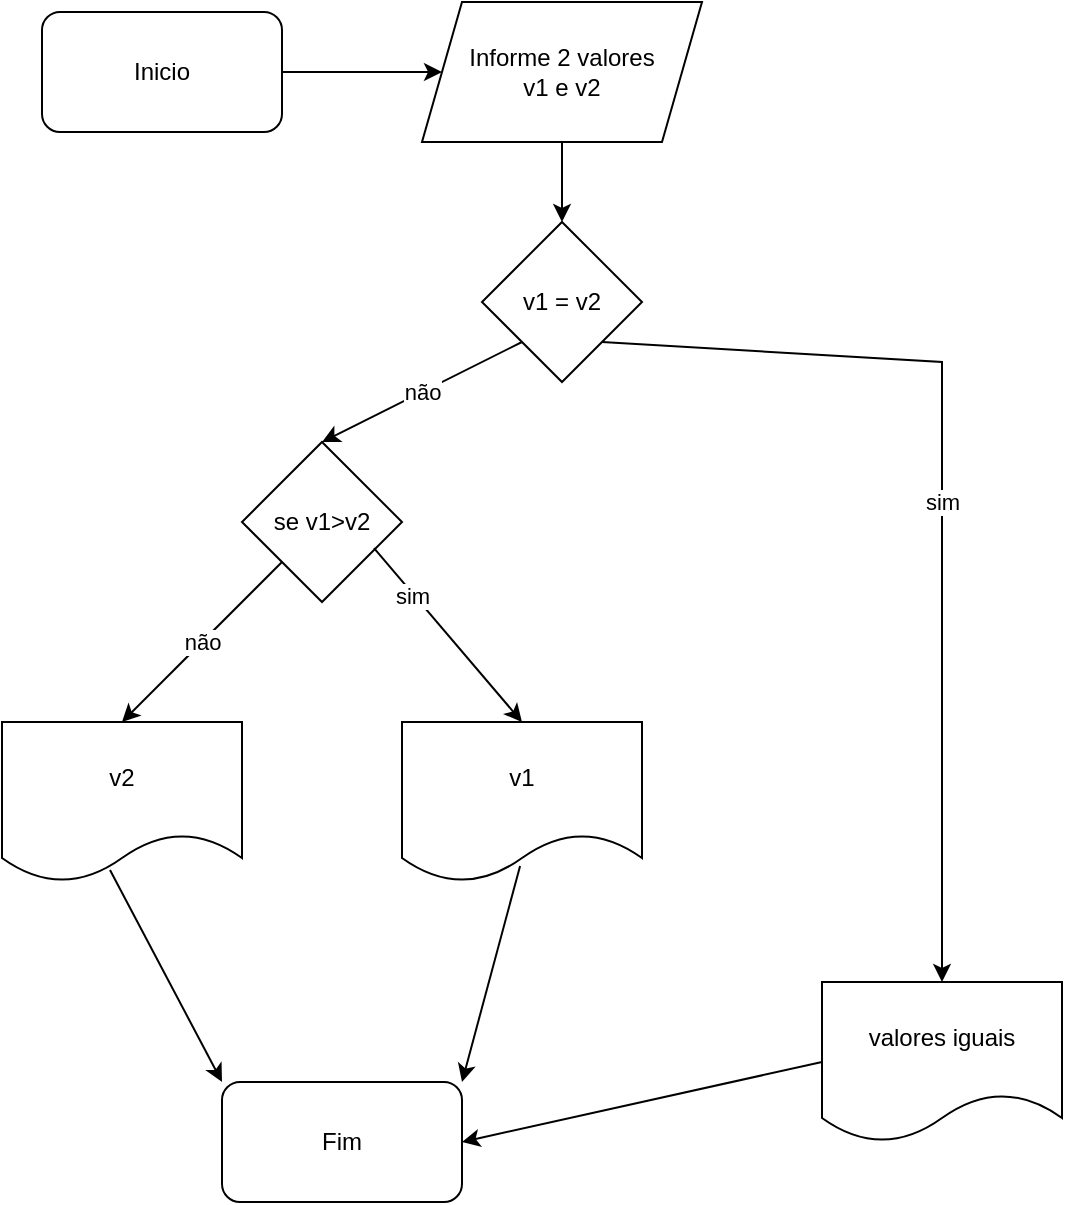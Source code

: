 <mxfile version="17.1.3" type="github">
  <diagram id="C5RBs43oDa-KdzZeNtuy" name="Page-1">
    <mxGraphModel dx="1019" dy="555" grid="1" gridSize="10" guides="1" tooltips="1" connect="1" arrows="1" fold="1" page="1" pageScale="1" pageWidth="827" pageHeight="1169" math="0" shadow="0">
      <root>
        <mxCell id="WIyWlLk6GJQsqaUBKTNV-0" />
        <mxCell id="WIyWlLk6GJQsqaUBKTNV-1" parent="WIyWlLk6GJQsqaUBKTNV-0" />
        <mxCell id="PB8M63lP7ws4mfRHYEvo-0" value="Inicio&lt;br&gt;" style="rounded=1;whiteSpace=wrap;html=1;" parent="WIyWlLk6GJQsqaUBKTNV-1" vertex="1">
          <mxGeometry x="30" y="25" width="120" height="60" as="geometry" />
        </mxCell>
        <mxCell id="PB8M63lP7ws4mfRHYEvo-1" value="Informe 2 valores&lt;br&gt;v1 e v2" style="shape=parallelogram;perimeter=parallelogramPerimeter;whiteSpace=wrap;html=1;fixedSize=1;" parent="WIyWlLk6GJQsqaUBKTNV-1" vertex="1">
          <mxGeometry x="220" y="20" width="140" height="70" as="geometry" />
        </mxCell>
        <mxCell id="PB8M63lP7ws4mfRHYEvo-3" value="" style="endArrow=classic;html=1;rounded=0;exitX=1;exitY=0.5;exitDx=0;exitDy=0;entryX=0;entryY=0.5;entryDx=0;entryDy=0;" parent="WIyWlLk6GJQsqaUBKTNV-1" source="PB8M63lP7ws4mfRHYEvo-0" target="PB8M63lP7ws4mfRHYEvo-1" edge="1">
          <mxGeometry width="50" height="50" relative="1" as="geometry">
            <mxPoint x="390" y="220" as="sourcePoint" />
            <mxPoint x="440" y="170" as="targetPoint" />
          </mxGeometry>
        </mxCell>
        <mxCell id="PB8M63lP7ws4mfRHYEvo-7" value="" style="endArrow=classic;html=1;rounded=0;exitX=0.5;exitY=1;exitDx=0;exitDy=0;entryX=0.5;entryY=0;entryDx=0;entryDy=0;" parent="WIyWlLk6GJQsqaUBKTNV-1" source="PB8M63lP7ws4mfRHYEvo-1" target="UyIb--ckgElGUWlrjkl5-10" edge="1">
          <mxGeometry width="50" height="50" relative="1" as="geometry">
            <mxPoint x="140" y="240" as="sourcePoint" />
            <mxPoint x="210" y="160" as="targetPoint" />
          </mxGeometry>
        </mxCell>
        <mxCell id="PB8M63lP7ws4mfRHYEvo-8" value="v1" style="shape=document;whiteSpace=wrap;html=1;boundedLbl=1;" parent="WIyWlLk6GJQsqaUBKTNV-1" vertex="1">
          <mxGeometry x="210" y="380" width="120" height="80" as="geometry" />
        </mxCell>
        <mxCell id="PB8M63lP7ws4mfRHYEvo-11" value="Fim" style="rounded=1;whiteSpace=wrap;html=1;" parent="WIyWlLk6GJQsqaUBKTNV-1" vertex="1">
          <mxGeometry x="120" y="560" width="120" height="60" as="geometry" />
        </mxCell>
        <mxCell id="UyIb--ckgElGUWlrjkl5-0" value="se v1&amp;gt;v2" style="rhombus;whiteSpace=wrap;html=1;" vertex="1" parent="WIyWlLk6GJQsqaUBKTNV-1">
          <mxGeometry x="130" y="240" width="80" height="80" as="geometry" />
        </mxCell>
        <mxCell id="UyIb--ckgElGUWlrjkl5-2" value="" style="endArrow=classic;html=1;rounded=0;exitX=0.825;exitY=0.663;exitDx=0;exitDy=0;exitPerimeter=0;entryX=0.5;entryY=0;entryDx=0;entryDy=0;" edge="1" parent="WIyWlLk6GJQsqaUBKTNV-1" source="UyIb--ckgElGUWlrjkl5-0" target="PB8M63lP7ws4mfRHYEvo-8">
          <mxGeometry width="50" height="50" relative="1" as="geometry">
            <mxPoint x="390" y="380" as="sourcePoint" />
            <mxPoint x="290" y="340" as="targetPoint" />
          </mxGeometry>
        </mxCell>
        <mxCell id="UyIb--ckgElGUWlrjkl5-3" value="sim" style="edgeLabel;html=1;align=center;verticalAlign=middle;resizable=0;points=[];" vertex="1" connectable="0" parent="UyIb--ckgElGUWlrjkl5-2">
          <mxGeometry x="-0.481" y="-2" relative="1" as="geometry">
            <mxPoint x="1" as="offset" />
          </mxGeometry>
        </mxCell>
        <mxCell id="UyIb--ckgElGUWlrjkl5-7" value="v2" style="shape=document;whiteSpace=wrap;html=1;boundedLbl=1;" vertex="1" parent="WIyWlLk6GJQsqaUBKTNV-1">
          <mxGeometry x="10" y="380" width="120" height="80" as="geometry" />
        </mxCell>
        <mxCell id="UyIb--ckgElGUWlrjkl5-9" value="não&lt;br&gt;" style="endArrow=classic;html=1;rounded=0;entryX=0.5;entryY=0;entryDx=0;entryDy=0;exitX=0;exitY=1;exitDx=0;exitDy=0;" edge="1" parent="WIyWlLk6GJQsqaUBKTNV-1" source="UyIb--ckgElGUWlrjkl5-0" target="UyIb--ckgElGUWlrjkl5-7">
          <mxGeometry width="50" height="50" relative="1" as="geometry">
            <mxPoint x="390" y="380" as="sourcePoint" />
            <mxPoint x="60" y="340" as="targetPoint" />
            <Array as="points" />
          </mxGeometry>
        </mxCell>
        <mxCell id="UyIb--ckgElGUWlrjkl5-10" value="v1 = v2" style="rhombus;whiteSpace=wrap;html=1;" vertex="1" parent="WIyWlLk6GJQsqaUBKTNV-1">
          <mxGeometry x="250" y="130" width="80" height="80" as="geometry" />
        </mxCell>
        <mxCell id="UyIb--ckgElGUWlrjkl5-11" value="não" style="endArrow=classic;html=1;rounded=0;exitX=0;exitY=1;exitDx=0;exitDy=0;entryX=0.5;entryY=0;entryDx=0;entryDy=0;" edge="1" parent="WIyWlLk6GJQsqaUBKTNV-1" source="UyIb--ckgElGUWlrjkl5-10" target="UyIb--ckgElGUWlrjkl5-0">
          <mxGeometry width="50" height="50" relative="1" as="geometry">
            <mxPoint x="390" y="170" as="sourcePoint" />
            <mxPoint x="440" y="120" as="targetPoint" />
          </mxGeometry>
        </mxCell>
        <mxCell id="UyIb--ckgElGUWlrjkl5-12" value="sim&lt;br&gt;" style="endArrow=classic;html=1;rounded=0;exitX=1;exitY=1;exitDx=0;exitDy=0;" edge="1" parent="WIyWlLk6GJQsqaUBKTNV-1" source="UyIb--ckgElGUWlrjkl5-10" target="UyIb--ckgElGUWlrjkl5-13">
          <mxGeometry width="50" height="50" relative="1" as="geometry">
            <mxPoint x="390" y="270" as="sourcePoint" />
            <mxPoint x="380" y="220" as="targetPoint" />
            <Array as="points">
              <mxPoint x="480" y="200" />
            </Array>
          </mxGeometry>
        </mxCell>
        <mxCell id="UyIb--ckgElGUWlrjkl5-13" value="valores iguais" style="shape=document;whiteSpace=wrap;html=1;boundedLbl=1;" vertex="1" parent="WIyWlLk6GJQsqaUBKTNV-1">
          <mxGeometry x="420" y="510" width="120" height="80" as="geometry" />
        </mxCell>
        <mxCell id="UyIb--ckgElGUWlrjkl5-16" value="" style="endArrow=classic;html=1;rounded=0;exitX=0;exitY=0.5;exitDx=0;exitDy=0;entryX=1;entryY=0.5;entryDx=0;entryDy=0;" edge="1" parent="WIyWlLk6GJQsqaUBKTNV-1" source="UyIb--ckgElGUWlrjkl5-13" target="PB8M63lP7ws4mfRHYEvo-11">
          <mxGeometry width="50" height="50" relative="1" as="geometry">
            <mxPoint x="410" y="550" as="sourcePoint" />
            <mxPoint x="440" y="510" as="targetPoint" />
          </mxGeometry>
        </mxCell>
        <mxCell id="UyIb--ckgElGUWlrjkl5-17" value="" style="endArrow=classic;html=1;rounded=0;exitX=0.492;exitY=0.9;exitDx=0;exitDy=0;exitPerimeter=0;entryX=1;entryY=0;entryDx=0;entryDy=0;" edge="1" parent="WIyWlLk6GJQsqaUBKTNV-1" source="PB8M63lP7ws4mfRHYEvo-8" target="PB8M63lP7ws4mfRHYEvo-11">
          <mxGeometry width="50" height="50" relative="1" as="geometry">
            <mxPoint x="390" y="560" as="sourcePoint" />
            <mxPoint x="440" y="510" as="targetPoint" />
          </mxGeometry>
        </mxCell>
        <mxCell id="UyIb--ckgElGUWlrjkl5-18" value="" style="endArrow=classic;html=1;rounded=0;exitX=0.45;exitY=0.925;exitDx=0;exitDy=0;exitPerimeter=0;entryX=0;entryY=0;entryDx=0;entryDy=0;" edge="1" parent="WIyWlLk6GJQsqaUBKTNV-1" source="UyIb--ckgElGUWlrjkl5-7" target="PB8M63lP7ws4mfRHYEvo-11">
          <mxGeometry width="50" height="50" relative="1" as="geometry">
            <mxPoint x="390" y="560" as="sourcePoint" />
            <mxPoint x="440" y="510" as="targetPoint" />
          </mxGeometry>
        </mxCell>
      </root>
    </mxGraphModel>
  </diagram>
</mxfile>
